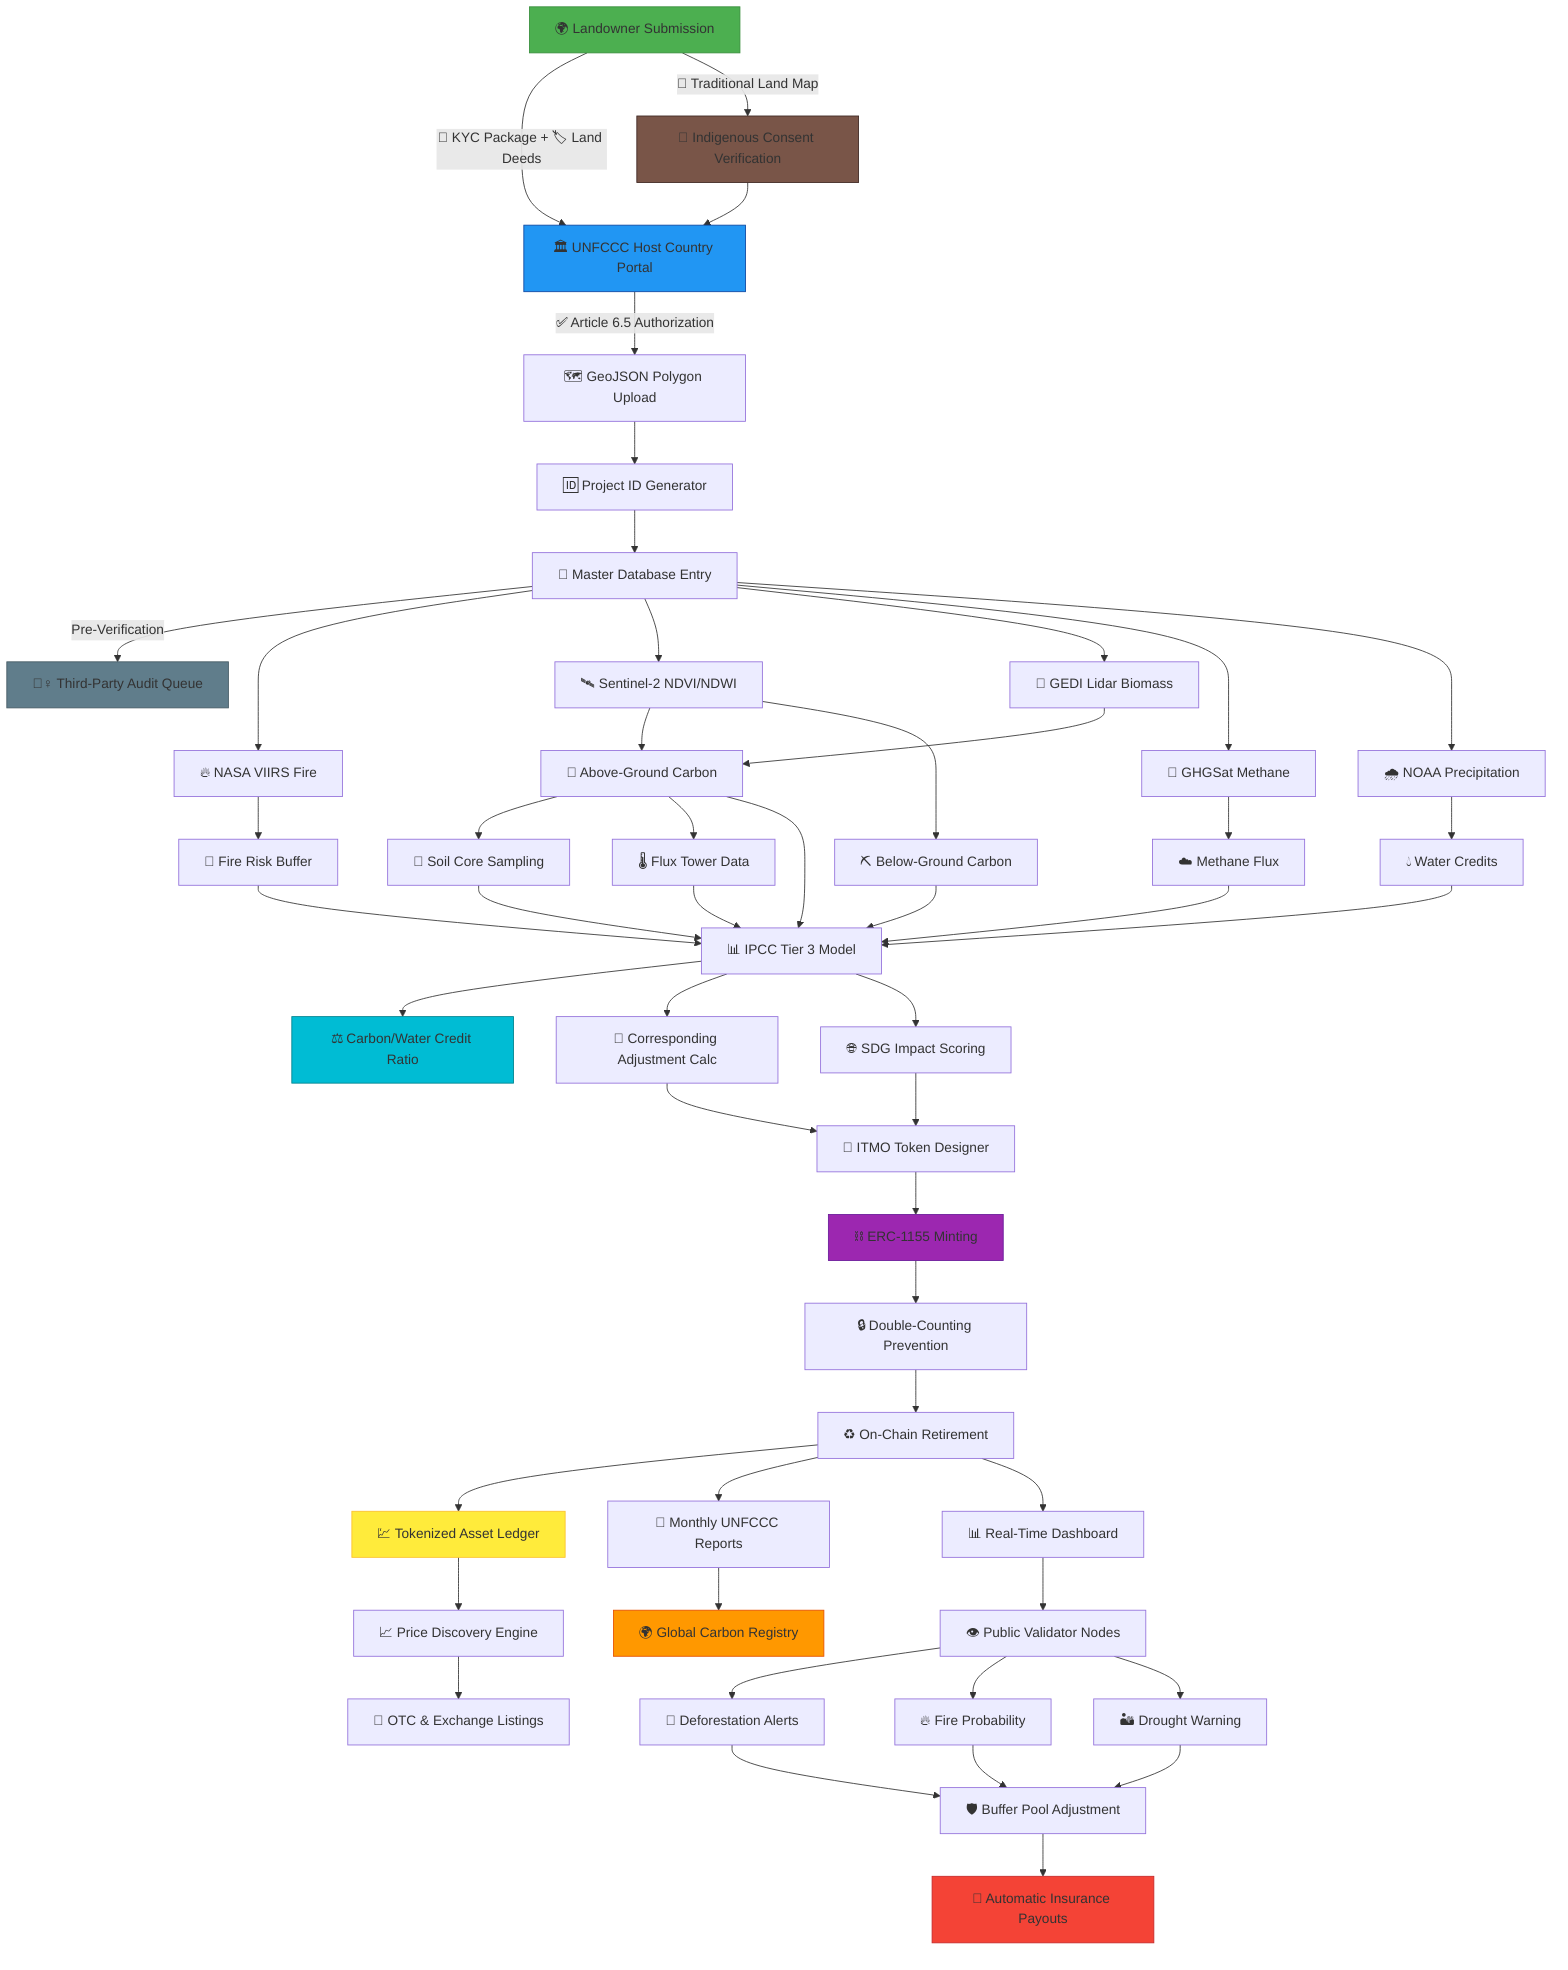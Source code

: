 graph TD

%% =========================
%%   LANDOWNER ONBOARDING
%% =========================
A[🌍 Landowner Submission]
  -->|📄 KYC Package + 🏷️ Land Deeds| B[🏛️ UNFCCC Host Country Portal]
B -->|✅ Article 6.5 Authorization| C[🗺️ GeoJSON Polygon Upload]
C --> D[🆔 Project ID Generator]
D --> E[💾 Master Database Entry]

%% =========================
%%   STAKEHOLDER PROTECTIONS
%% =========================
A -->|📍 Traditional Land Map| W1[👥 Indigenous Consent Verification]
W1 --> B

%% =========================
%%   PRE-VERIFICATION & AUDIT
%% =========================
E -->|Pre-Verification| X1[🕵️‍♀️ Third-Party Audit Queue]

%% =========================
%%   SATELLITE VERIFICATION
%% =========================
E --> F1[🔥 NASA VIIRS Fire]
E --> F2[🛰️ Sentinel-2 NDVI/NDWI]
E --> F3[🌳 GEDI Lidar Biomass]
E --> F4[💨 GHGSat Methane]
E --> F5[🌧️ NOAA Precipitation]

%% =========================
%%   CORE CALCULATIONS
%% =========================
F2 --> G1[🌿 Above-Ground Carbon]
F3 --> G1
F2 --> G2[⛏️ Below-Ground Carbon]
F1 --> G3[🧯 Fire Risk Buffer]
F5 --> G4[💧 Water Credits]
F4 --> G5[☁️ Methane Flux]

%% Additional Scientific Validation
G1 --> X2[🧪 Soil Core Sampling]
G1 --> X3[🌡️ Flux Tower Data]

%% =========================
%%   IPCC / ARTICLE 6 LOGIC
%% =========================
G1 --> H[📊 IPCC Tier 3 Model]
G2 --> H
G3 --> H
G4 --> H
G5 --> H
X2 --> H
X3 --> H

%% New Output Metric
H --> Y[⚖️ Carbon/Water Credit Ratio]

%% =========================
%%   COMPLIANCE FRAMEWORK
%% =========================
H --> I1[🔄 Corresponding Adjustment Calc]
H --> I2[🌐 SDG Impact Scoring]
I1 --> J[🎨 ITMO Token Designer]
I2 --> J

%% =========================
%%   BLOCKCHAIN INTEGRATION
%% =========================
J --> K[⛓️ ERC-1155 Minting]
K --> L[🔒 Double-Counting Prevention]
L --> M[♻️ On-Chain Retirement]

%% =========================
%%   FINANCIAL PIPELINE
%% =========================
M --> T[💹 Tokenized Asset Ledger]
T --> U[📈 Price Discovery Engine]
U --> V[🤝 OTC & Exchange Listings]

%% =========================
%%   MONITORING & REPORTING
%% =========================
M --> N1[📑 Monthly UNFCCC Reports]
M --> N2[📊 Real-Time Dashboard]
N1 --> O[🌍 Global Carbon Registry]
N2 --> P[👁️ Public Validator Nodes]

%% =========================
%%   RISK DETECTION
%% =========================
P --> Q1[🌲 Deforestation Alerts]
P --> Q2[🔥 Fire Probability]
P --> Q3[🏜️ Drought Warning]

%% =========================
%%   RISK RESPONSE
%% =========================
Q1 --> R[🛡️ Buffer Pool Adjustment]
Q2 --> R
Q3 --> R
R --> Z[🚨 Automatic Insurance Payouts]

%% =========================
%%   STYLING
%% =========================
style A fill:#4CAF50,stroke:#388E3C
style B fill:#2196F3,stroke:#0D47A1
style K fill:#9C27B0,stroke:#6A1B9A
style O fill:#FF9800,stroke:#E65100
style X1 fill:#607D8B,stroke:#455A64
style Y fill:#00BCD4,stroke:#00838F
style Z fill:#F44336,stroke:#C62828
style W1 fill:#795548,stroke:#3E2723
style T fill:#FFEB3B,stroke:#FBC02D
